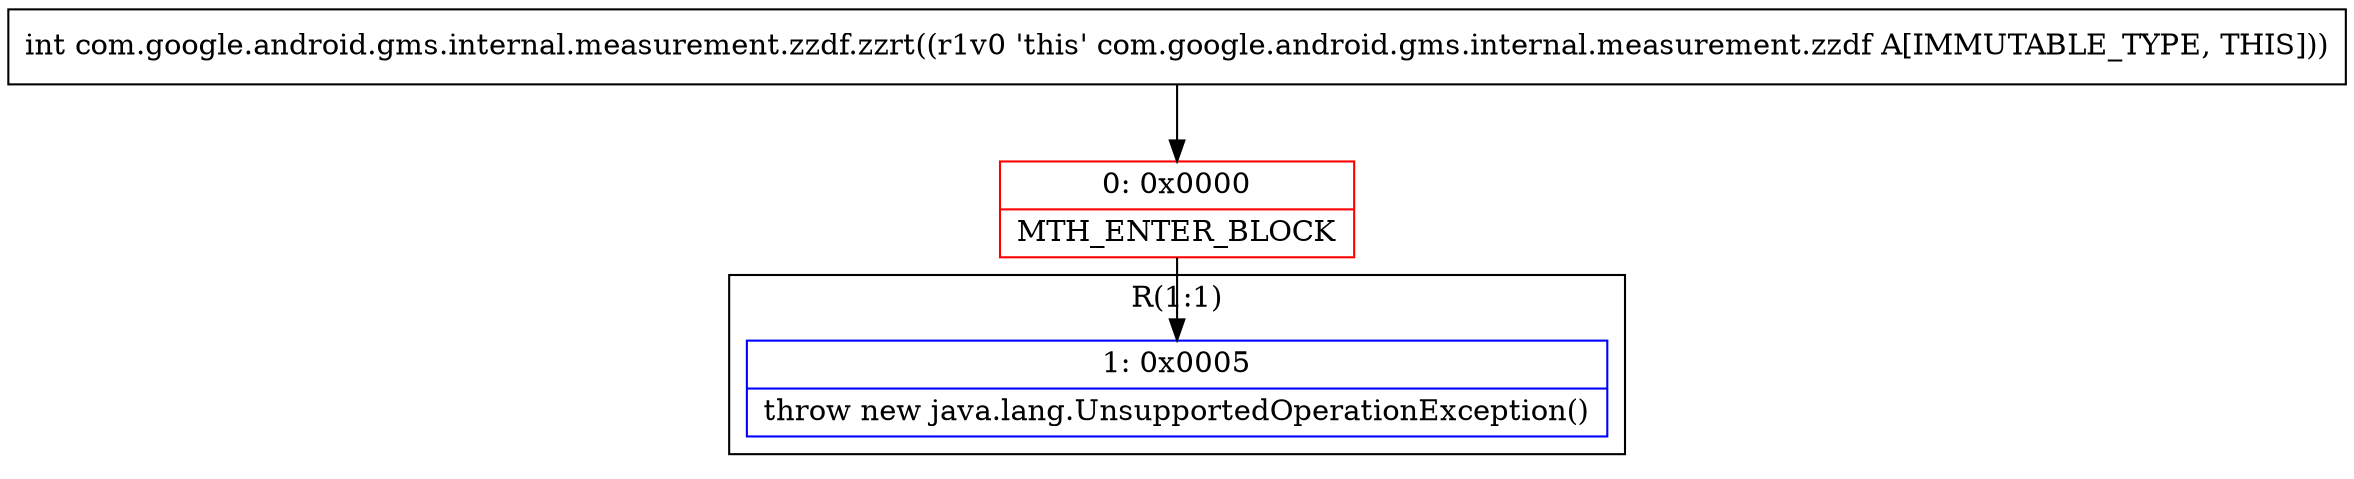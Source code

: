 digraph "CFG forcom.google.android.gms.internal.measurement.zzdf.zzrt()I" {
subgraph cluster_Region_217209800 {
label = "R(1:1)";
node [shape=record,color=blue];
Node_1 [shape=record,label="{1\:\ 0x0005|throw new java.lang.UnsupportedOperationException()\l}"];
}
Node_0 [shape=record,color=red,label="{0\:\ 0x0000|MTH_ENTER_BLOCK\l}"];
MethodNode[shape=record,label="{int com.google.android.gms.internal.measurement.zzdf.zzrt((r1v0 'this' com.google.android.gms.internal.measurement.zzdf A[IMMUTABLE_TYPE, THIS])) }"];
MethodNode -> Node_0;
Node_0 -> Node_1;
}

